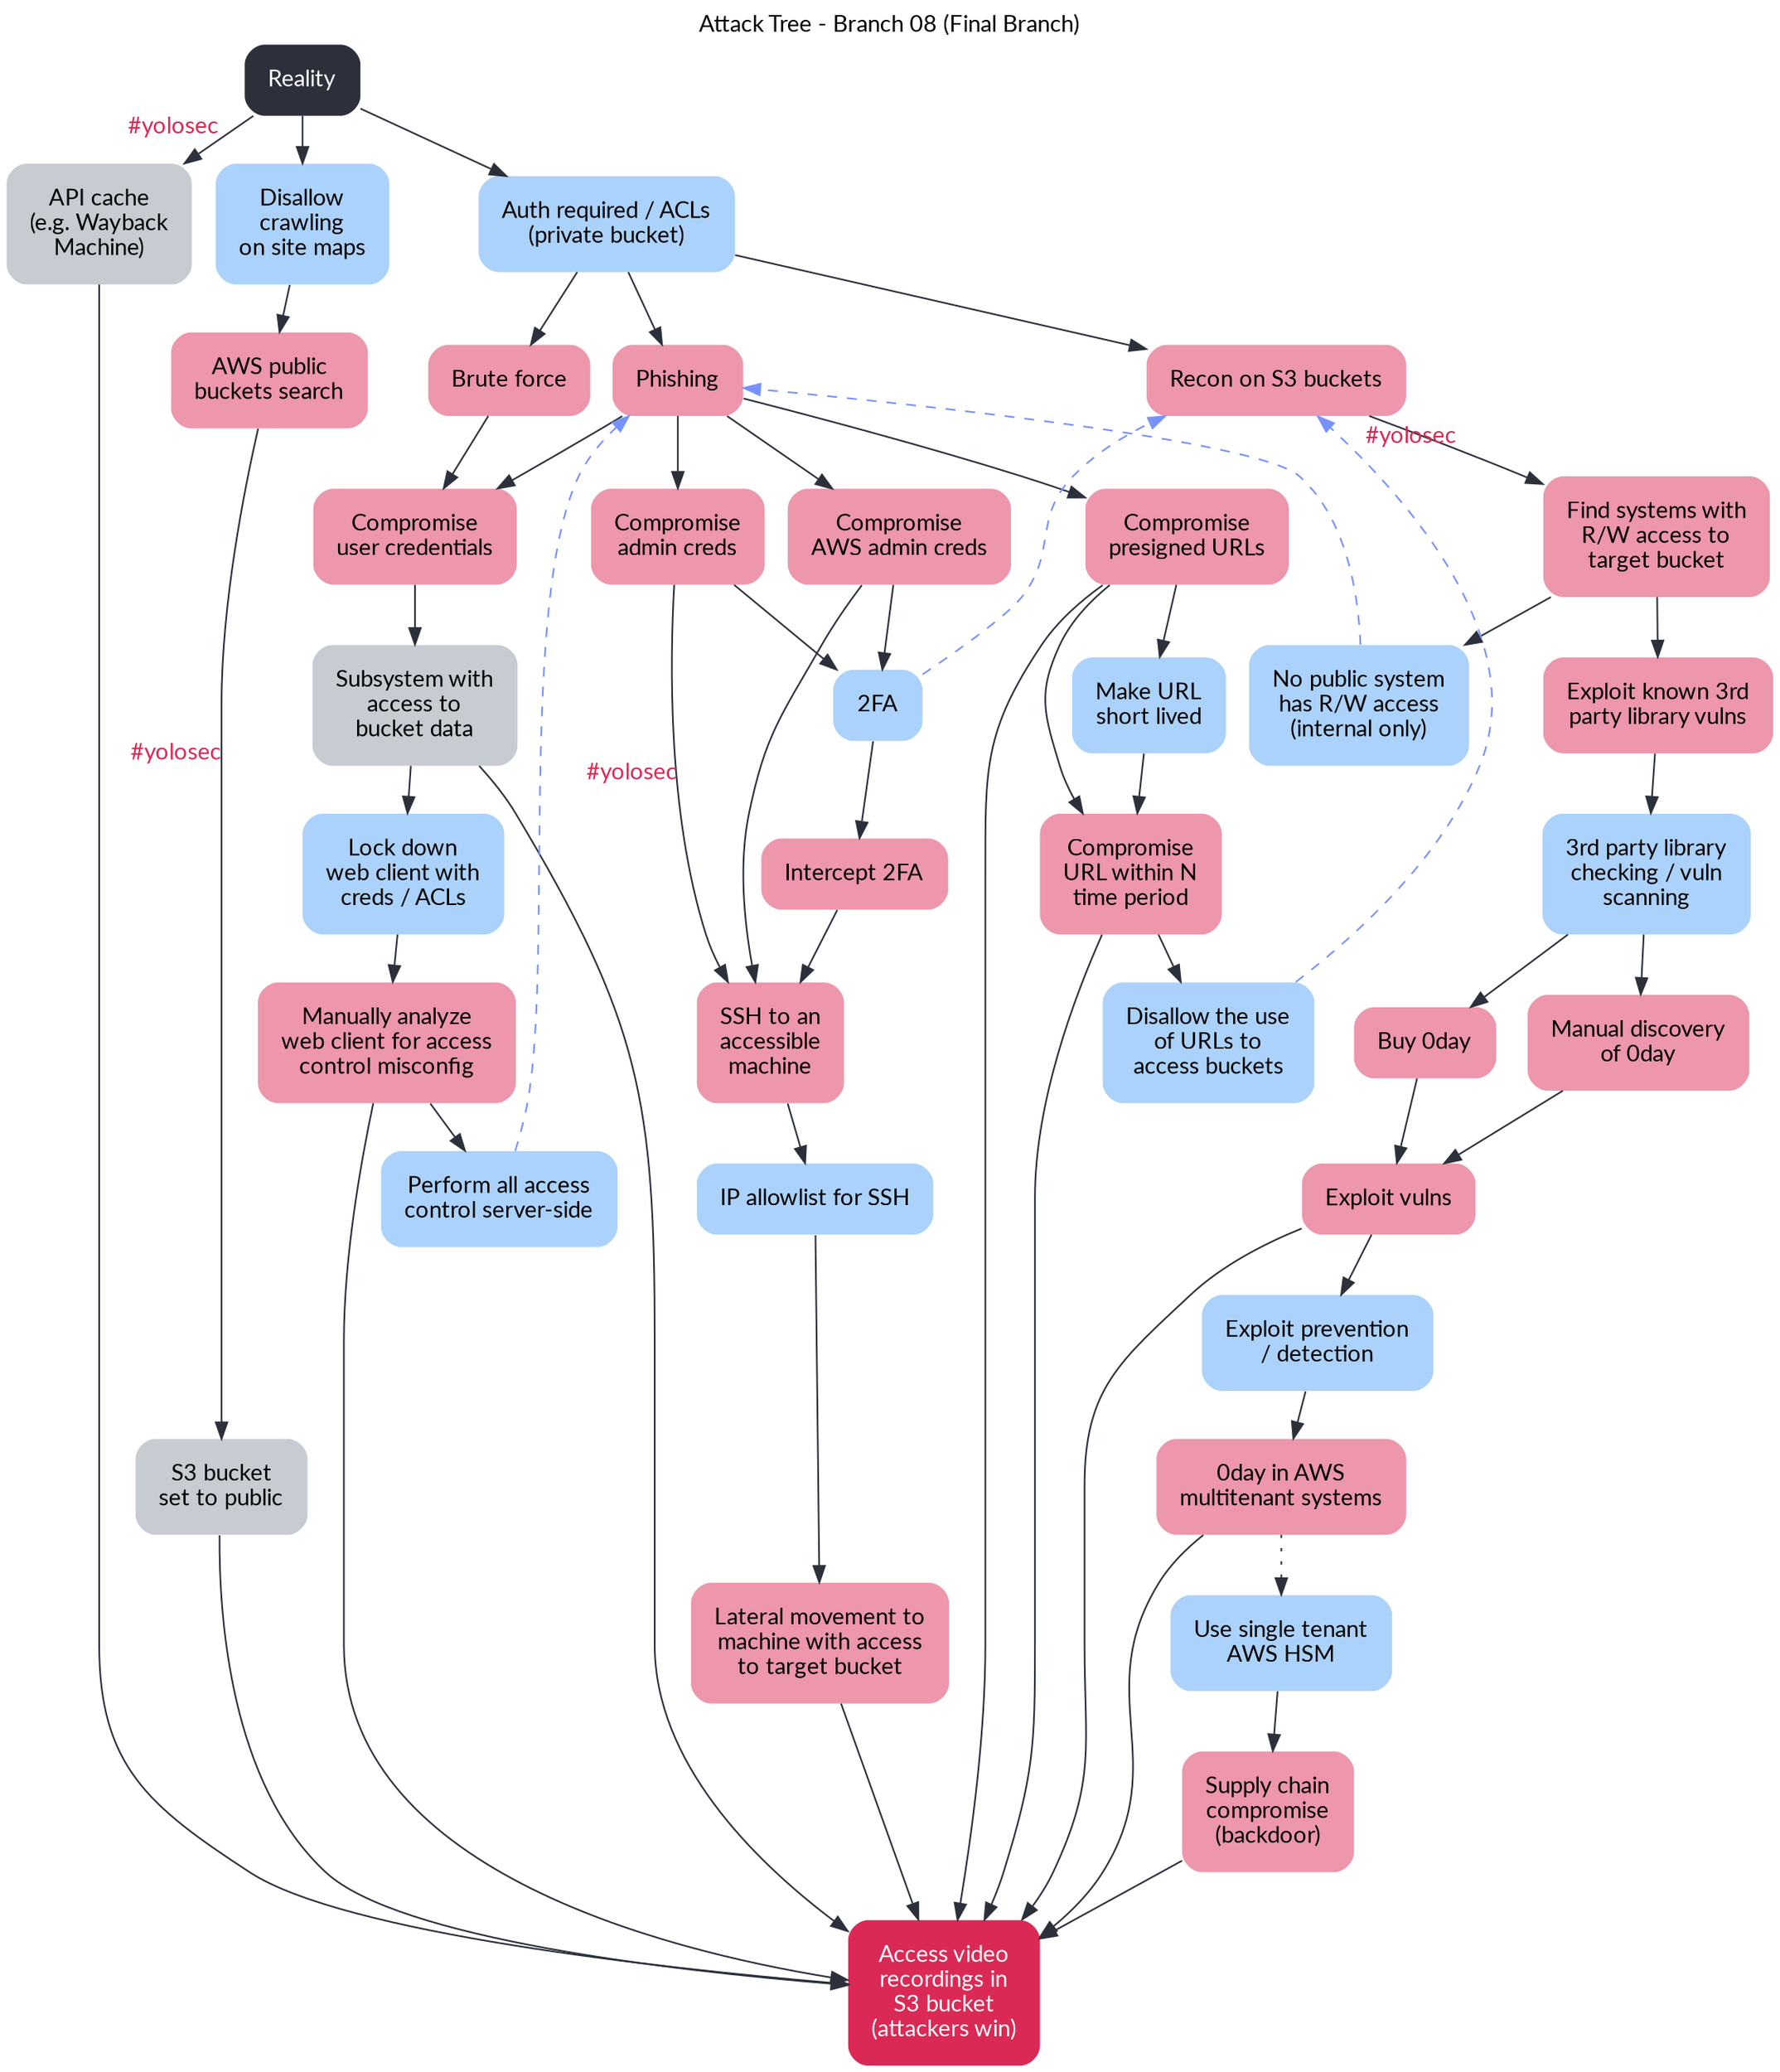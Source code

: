 digraph {
	// Base Styling
	rankdir="TB";
	splines=true;
	overlap=false;
	nodesep="0.2";
	ranksep="0.4";
	label="Attack Tree - Branch 08 (Final Branch)";
	labelloc="t";
	fontname="Lato";
	node [ shape="plaintext" style="filled, rounded" fontname="Lato" margin=0.2 ]
	edge [ fontname="Lato" color="#2B303A" ]

	// List of Nodes

	// base nodes
	reality [ label="Reality" fillcolor="#2B303A" fontcolor="#ffffff" ]
	attack_win [ label="Access video\nrecordings in\nS3 bucket\n(attackers win)" fillcolor="#DB2955" fontcolor="#ffffff" ]

  	// attack nodes
  	node [ color="#ED96AC" ]
	attack_1 [ label="API cache\n(e.g. Wayback\nMachine)" color="#C6CCD2" ]
	attack_2 [ label="AWS public\nbuckets search" ]
	attack_3 [ label="S3 bucket\nset to public" color="#C6CCD2" ]
	attack_4 [ label="Brute force" ]
	attack_5 [ label="Phishing" ]
	attack_6 [ label="Compromise\nuser credentials" ]
	attack_7 [ label="Subsystem with\naccess to\nbucket data" color="#C6CCD2" ]
	attack_8 [ label="Manually analyze\nweb client for access\ncontrol misconfig" ]
	attack_9 [ label="Compromise\nadmin creds" ]
	attack_10 [ label="Intercept 2FA" ]
	attack_11 [ label="SSH to an\naccessible\nmachine" ]
	attack_12 [ label="Lateral movement to\nmachine with access\nto target bucket" ]
	attack_13 [ label="Compromise\nAWS admin creds" ]
	attack_14 [ label="Compromise\npresigned URLs" ]
	attack_15 [ label="Compromise\nURL within N\ntime period" ]
	attack_16 [ label="Recon on S3 buckets" ]
	attack_17 [ label="Find systems with\nR/W access to\ntarget bucket" ]
	attack_18 [ label="Exploit known 3rd\nparty library vulns" ]
	attack_19 [ label="Manual discovery\nof 0day" ]
	attack_20 [ label="Buy 0day" ]
	attack_21 [ label="Exploit vulns" ]
	attack_22 [ label="0day in AWS\nmultitenant systems" ]
	attack_23 [ label="Supply chain\ncompromise\n(backdoor)" ]

	// defense nodes
	node [ color="#ABD2FA" ]
	defense_1 [ label="Disallow\ncrawling\non site maps" ]
	defense_2 [ label="Auth required / ACLs\n(private bucket)" ]
	defense_3 [ label="Lock down\nweb client with\ncreds / ACLs" ]
	defense_4 [ label="Perform all access\ncontrol server-side" ]
	defense_5 [ label="2FA" ]
	defense_6 [ label="IP allowlist for SSH" ]
	defense_7 [ label="Make URL\nshort lived" ]
	defense_8 [ label="Disallow the use\nof URLs to\naccess buckets" ]
	defense_9 [ label="No public system\nhas R/W access\n(internal only)" ]
	defense_10 [ label="3rd party library\nchecking / vuln\nscanning" ]
	defense_11 [ label="Exploit prevention\n/ detection" ]
	defense_12 [ label="Use single tenant\nAWS HSM" ]

	// List of Edges

	// branch 1 edges
	// this starts from the reality node and connects with the first "attack",
	// which is really just taking advantage of #yolosec (big oof)
	reality -> attack_1 [ xlabel="#yolosec" fontcolor="#DB2955" ]
	attack_1 -> attack_win	

	// branch 2 edges
	// this connects the reality node to the first mitigation, 
	// which helps avoid the #yolosec path from branch 1
	reality -> defense_1
	defense_1 -> attack_2
	attack_2 -> attack_3 [ xlabel="#yolosec" fontcolor="#DB2955" ]
	attack_3 -> attack_win

	// branch 3 edges
	// this connects the reality node to another mitigation,
	// which helps avoid the #yolosec path from branch 2
	reality -> defense_2
	defense_2 -> attack_4
	defense_2 -> attack_5
	attack_4 -> attack_6
	attack_5 -> attack_6
	attack_6 -> attack_7
	attack_7 -> attack_win
	// potential mitigation path
	attack_7 -> defense_3
	defense_3 -> attack_8
	attack_8 -> attack_win
	// potential mitigation path
	attack_8 -> defense_4 
	defense_4 -> attack_5 [ style="dashed" color="#7692FF" ]
	
	// branch 4 edges
	// this starts from the last mitigation loop vs. the reality node
	attack_5 -> attack_9
	attack_9 -> attack_11 [ xlabel="#yolosec" fontcolor="#DB2955" ]
	// potential mitigation path
	attack_9 -> defense_5 
	defense_5 -> attack_10 
	attack_10 -> attack_11
	// potential mitigation path
	attack_11 -> defense_6 
	defense_6 -> attack_12 
	attack_12 -> attack_win

	// branch 5 edges
	// this also represents a branch from the prior mitigation loop
	// but it is more difficult than branch 4, hence comes after
	// the new attack step allows attackers to skip some steps on branch 4
	// so it links back to branch 4, whose edges are already defined
	attack_5 -> attack_13
	attack_13 -> attack_11
	attack_13 -> defense_5

	// branch 6 edges
	// depending on the mitigations, the initial node allows for different outcomes
	// this also represents a branch from the prior mitigation loop
	// it is more difficult than branch 4 and branch 5, hence comes after
	attack_5 -> attack_14
	attack_14 -> attack_win
	attack_14 -> attack_15
	// potential mitigation path
	attack_14 -> defense_7 
	defense_7 -> attack_15 
	attack_15 -> attack_win
	// potential mitigation path
	attack_15 -> defense_8 

	// branch 7 edges
	// a new loop is born!
	// the first edges tie prior mitigations to the new attack step
	defense_2 -> attack_16
	defense_5 -> attack_16 [ style="dashed" color="#7692FF" ]
	defense_8 -> attack_16 [ style="dashed" color="#7692FF" ]
	attack_16 -> attack_17 [ xlabel="#yolosec" fontcolor="#DB2955" ]
	// potential mitigation path
	attack_17 -> defense_9 
	defense_9 -> attack_5 [ style="dashed" color="#7692FF" ]
	attack_17 -> attack_18
	// potential mitigation path
	attack_18 -> defense_10

	// branch 8 edges
	// we've reached the last path!
	// this is the most expensive one for attackers.
	// these attacks are definitely uncommon...
	// ...because attackers will be cheap / lazy if they can be.
	// these edges start from the last mitigation from branch 7
	defense_10 -> attack_19
	defense_10 -> attack_20
	attack_19 -> attack_21
	attack_20 -> attack_21
	attack_21 -> attack_win
	// potential mitigation path
	attack_21 -> defense_11 
	defense_11 -> attack_22 
	attack_22 -> attack_win 
	// potential mitigation path
	// for the purposes of illustration, this path represents a mitigation
	// that isn't actually implemented yet -- hence a dotted edge
	attack_22 -> defense_12 [ style="dotted" ]
	defense_12 -> attack_23 
	attack_23 -> attack_win

	// Subgraphs / Clusters

	// these clusters enforce the correct hierarchies
	subgraph initialstates {
    	rank=same;
    	attack_1;
    	defense_1;
    	defense_2;
  	}
	subgraph authrequired {
    	rank=same;
    	attack_4;
    	attack_5;
    	attack_16;
  	}
  	subgraph phishcluster {
    	rank=same;
    	attack_6;
    	attack_9;
    	attack_13;
    	attack_14;
  	}
  	// these invisible edges are to enforce the correct left-to-right order 
  	// based on the level of attack difficulty
  	attack_6 -> attack_9 -> attack_13 -> attack_14 [ style="invis" ]
}